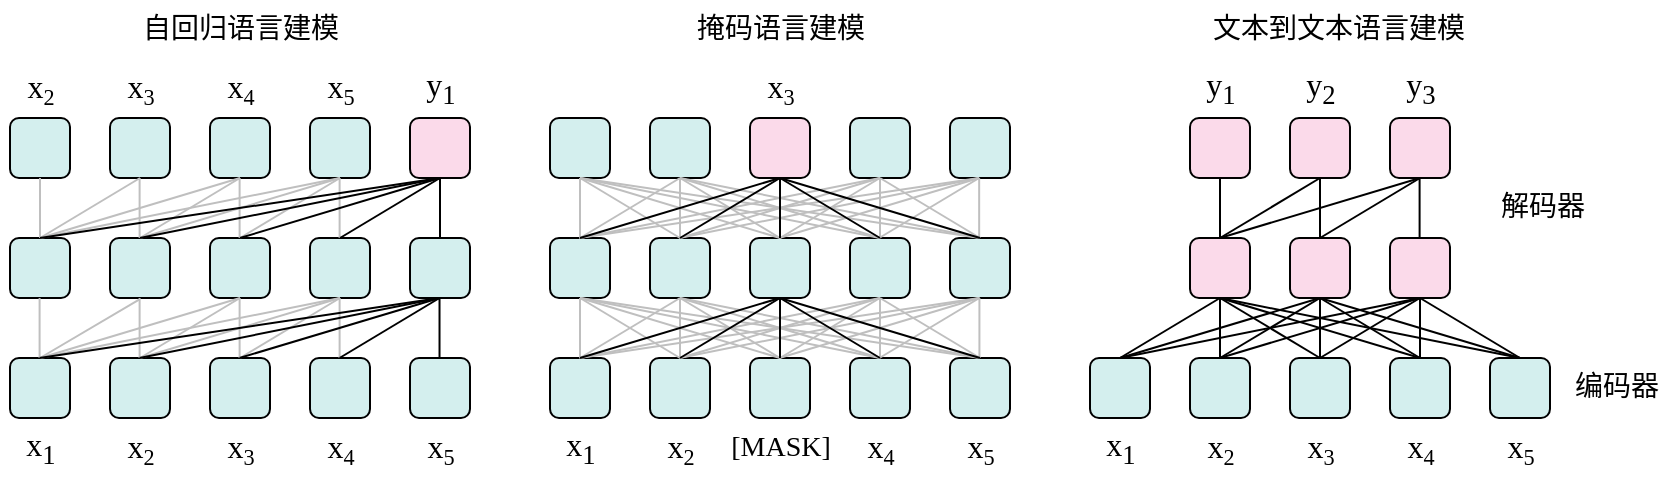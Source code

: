 <mxfile version="26.1.0">
  <diagram name="第 1 页" id="ln7_78RblywXNEpEDHzM">
    <mxGraphModel dx="1213" dy="815" grid="1" gridSize="10" guides="1" tooltips="1" connect="1" arrows="1" fold="1" page="1" pageScale="1" pageWidth="827" pageHeight="1169" math="0" shadow="0">
      <root>
        <mxCell id="0" />
        <mxCell id="1" parent="0" />
        <mxCell id="506H9jsnksi4IiLtCp6k-26" value="" style="rounded=1;whiteSpace=wrap;html=1;aspect=fixed;fillColor=light-dark(#d4efee, #ededed);" vertex="1" parent="1">
          <mxGeometry x="395" y="274" width="30" height="30" as="geometry" />
        </mxCell>
        <mxCell id="506H9jsnksi4IiLtCp6k-28" value="" style="rounded=1;whiteSpace=wrap;html=1;aspect=fixed;fillColor=light-dark(#d4efee, #ededed);" vertex="1" parent="1">
          <mxGeometry x="445" y="274" width="30" height="30" as="geometry" />
        </mxCell>
        <mxCell id="506H9jsnksi4IiLtCp6k-29" value="" style="rounded=1;whiteSpace=wrap;html=1;aspect=fixed;fillColor=light-dark(#fbdaea, #ededed);strokeColor=default;align=center;verticalAlign=middle;fontFamily=Helvetica;fontSize=12;fontColor=default;" vertex="1" parent="1">
          <mxGeometry x="495" y="274" width="30" height="30" as="geometry" />
        </mxCell>
        <mxCell id="506H9jsnksi4IiLtCp6k-30" value="" style="rounded=1;whiteSpace=wrap;html=1;aspect=fixed;fillColor=light-dark(#d4efee, #ededed);" vertex="1" parent="1">
          <mxGeometry x="545" y="274" width="30" height="30" as="geometry" />
        </mxCell>
        <mxCell id="506H9jsnksi4IiLtCp6k-31" value="" style="rounded=1;whiteSpace=wrap;html=1;aspect=fixed;fillColor=light-dark(#d4efee, #ededed);" vertex="1" parent="1">
          <mxGeometry x="595" y="274" width="30" height="30" as="geometry" />
        </mxCell>
        <mxCell id="506H9jsnksi4IiLtCp6k-32" value="" style="rounded=1;whiteSpace=wrap;html=1;aspect=fixed;fillColor=light-dark(#d4efee, #ededed);" vertex="1" parent="1">
          <mxGeometry x="395" y="334" width="30" height="30" as="geometry" />
        </mxCell>
        <mxCell id="506H9jsnksi4IiLtCp6k-33" value="" style="rounded=1;whiteSpace=wrap;html=1;aspect=fixed;fillColor=light-dark(#d4efee, #ededed);" vertex="1" parent="1">
          <mxGeometry x="445" y="334" width="30" height="30" as="geometry" />
        </mxCell>
        <mxCell id="506H9jsnksi4IiLtCp6k-34" value="" style="rounded=1;whiteSpace=wrap;html=1;aspect=fixed;fillColor=light-dark(#d4efee, #ededed);" vertex="1" parent="1">
          <mxGeometry x="495" y="334" width="30" height="30" as="geometry" />
        </mxCell>
        <mxCell id="506H9jsnksi4IiLtCp6k-37" value="" style="rounded=1;whiteSpace=wrap;html=1;aspect=fixed;fillColor=light-dark(#d4efee, #ededed);" vertex="1" parent="1">
          <mxGeometry x="395" y="394" width="30" height="30" as="geometry" />
        </mxCell>
        <mxCell id="506H9jsnksi4IiLtCp6k-38" value="" style="rounded=1;whiteSpace=wrap;html=1;aspect=fixed;fillColor=light-dark(#d4efee, #ededed);" vertex="1" parent="1">
          <mxGeometry x="445" y="394" width="30" height="30" as="geometry" />
        </mxCell>
        <mxCell id="506H9jsnksi4IiLtCp6k-39" value="" style="rounded=1;whiteSpace=wrap;html=1;aspect=fixed;fillColor=light-dark(#d4efee, #ededed);" vertex="1" parent="1">
          <mxGeometry x="495" y="394" width="30" height="30" as="geometry" />
        </mxCell>
        <mxCell id="506H9jsnksi4IiLtCp6k-40" value="" style="rounded=1;whiteSpace=wrap;html=1;aspect=fixed;fillColor=light-dark(#d4efee, #ededed);" vertex="1" parent="1">
          <mxGeometry x="545" y="394" width="30" height="30" as="geometry" />
        </mxCell>
        <mxCell id="506H9jsnksi4IiLtCp6k-41" value="" style="rounded=1;whiteSpace=wrap;html=1;aspect=fixed;fillColor=light-dark(#d4efee, #ededed);" vertex="1" parent="1">
          <mxGeometry x="595" y="394" width="30" height="30" as="geometry" />
        </mxCell>
        <mxCell id="506H9jsnksi4IiLtCp6k-42" value="" style="rounded=1;whiteSpace=wrap;html=1;aspect=fixed;fillColor=light-dark(#d4efee, #ededed);" vertex="1" parent="1">
          <mxGeometry x="125" y="274" width="30" height="30" as="geometry" />
        </mxCell>
        <mxCell id="506H9jsnksi4IiLtCp6k-43" value="" style="rounded=1;whiteSpace=wrap;html=1;aspect=fixed;fillColor=light-dark(#d4efee, #ededed);" vertex="1" parent="1">
          <mxGeometry x="175" y="274" width="30" height="30" as="geometry" />
        </mxCell>
        <mxCell id="506H9jsnksi4IiLtCp6k-44" value="" style="rounded=1;whiteSpace=wrap;html=1;aspect=fixed;fillColor=light-dark(#d4efee, #ededed);" vertex="1" parent="1">
          <mxGeometry x="225" y="274" width="30" height="30" as="geometry" />
        </mxCell>
        <mxCell id="506H9jsnksi4IiLtCp6k-45" value="" style="rounded=1;whiteSpace=wrap;html=1;aspect=fixed;fillColor=light-dark(#d4efee, #ededed);" vertex="1" parent="1">
          <mxGeometry x="275" y="274" width="30" height="30" as="geometry" />
        </mxCell>
        <mxCell id="506H9jsnksi4IiLtCp6k-46" value="" style="rounded=1;whiteSpace=wrap;html=1;aspect=fixed;fillColor=light-dark(#fbdaea, #ededed);" vertex="1" parent="1">
          <mxGeometry x="325" y="274" width="30" height="30" as="geometry" />
        </mxCell>
        <mxCell id="506H9jsnksi4IiLtCp6k-47" value="" style="rounded=1;whiteSpace=wrap;html=1;aspect=fixed;fillColor=light-dark(#d4efee, #ededed);" vertex="1" parent="1">
          <mxGeometry x="125" y="334" width="30" height="30" as="geometry" />
        </mxCell>
        <mxCell id="506H9jsnksi4IiLtCp6k-48" value="" style="rounded=1;whiteSpace=wrap;html=1;aspect=fixed;fillColor=light-dark(#d4efee, #ededed);" vertex="1" parent="1">
          <mxGeometry x="175" y="334" width="30" height="30" as="geometry" />
        </mxCell>
        <mxCell id="506H9jsnksi4IiLtCp6k-49" value="" style="rounded=1;whiteSpace=wrap;html=1;aspect=fixed;fillColor=light-dark(#d4efee, #ededed);" vertex="1" parent="1">
          <mxGeometry x="225" y="334" width="30" height="30" as="geometry" />
        </mxCell>
        <mxCell id="506H9jsnksi4IiLtCp6k-50" value="" style="rounded=1;whiteSpace=wrap;html=1;aspect=fixed;fillColor=light-dark(#d4efee, #ededed);" vertex="1" parent="1">
          <mxGeometry x="275" y="334" width="30" height="30" as="geometry" />
        </mxCell>
        <mxCell id="506H9jsnksi4IiLtCp6k-51" value="" style="rounded=1;whiteSpace=wrap;html=1;aspect=fixed;fillColor=light-dark(#d4efee, #ededed);" vertex="1" parent="1">
          <mxGeometry x="325" y="334" width="30" height="30" as="geometry" />
        </mxCell>
        <mxCell id="506H9jsnksi4IiLtCp6k-52" value="" style="rounded=1;whiteSpace=wrap;html=1;aspect=fixed;fillColor=light-dark(#d4efee, #ededed);" vertex="1" parent="1">
          <mxGeometry x="125" y="394" width="30" height="30" as="geometry" />
        </mxCell>
        <mxCell id="506H9jsnksi4IiLtCp6k-53" value="" style="rounded=1;whiteSpace=wrap;html=1;aspect=fixed;fillColor=light-dark(#d4efee, #ededed);" vertex="1" parent="1">
          <mxGeometry x="175" y="394" width="30" height="30" as="geometry" />
        </mxCell>
        <mxCell id="506H9jsnksi4IiLtCp6k-54" value="" style="rounded=1;whiteSpace=wrap;html=1;aspect=fixed;fillColor=light-dark(#d4efee, #ededed);" vertex="1" parent="1">
          <mxGeometry x="225" y="394" width="30" height="30" as="geometry" />
        </mxCell>
        <mxCell id="506H9jsnksi4IiLtCp6k-55" value="" style="rounded=1;whiteSpace=wrap;html=1;aspect=fixed;fillColor=light-dark(#d4efee, #ededed);" vertex="1" parent="1">
          <mxGeometry x="275" y="394" width="30" height="30" as="geometry" />
        </mxCell>
        <mxCell id="506H9jsnksi4IiLtCp6k-56" value="" style="rounded=1;whiteSpace=wrap;html=1;aspect=fixed;fillColor=light-dark(#d4efee, #ededed);" vertex="1" parent="1">
          <mxGeometry x="325" y="394" width="30" height="30" as="geometry" />
        </mxCell>
        <mxCell id="506H9jsnksi4IiLtCp6k-58" value="" style="rounded=1;whiteSpace=wrap;html=1;aspect=fixed;fillColor=light-dark(#fbdaea, #ededed);strokeColor=default;align=center;verticalAlign=middle;fontFamily=Helvetica;fontSize=12;fontColor=default;" vertex="1" parent="1">
          <mxGeometry x="715" y="274" width="30" height="30" as="geometry" />
        </mxCell>
        <mxCell id="506H9jsnksi4IiLtCp6k-59" value="" style="rounded=1;whiteSpace=wrap;html=1;aspect=fixed;fillColor=light-dark(#fbdaea, #ededed);strokeColor=default;align=center;verticalAlign=middle;fontFamily=Helvetica;fontSize=12;fontColor=default;" vertex="1" parent="1">
          <mxGeometry x="765" y="274" width="30" height="30" as="geometry" />
        </mxCell>
        <mxCell id="506H9jsnksi4IiLtCp6k-60" value="" style="rounded=1;whiteSpace=wrap;html=1;aspect=fixed;fillColor=light-dark(#fbdaea, #ededed);strokeColor=default;align=center;verticalAlign=middle;fontFamily=Helvetica;fontSize=12;fontColor=default;" vertex="1" parent="1">
          <mxGeometry x="815" y="274" width="30" height="30" as="geometry" />
        </mxCell>
        <mxCell id="506H9jsnksi4IiLtCp6k-63" value="" style="rounded=1;whiteSpace=wrap;html=1;aspect=fixed;fillColor=light-dark(#fbdaea, #ededed);strokeColor=default;align=center;verticalAlign=middle;fontFamily=Helvetica;fontSize=12;fontColor=default;" vertex="1" parent="1">
          <mxGeometry x="715" y="334" width="30" height="30" as="geometry" />
        </mxCell>
        <mxCell id="506H9jsnksi4IiLtCp6k-64" value="" style="rounded=1;whiteSpace=wrap;html=1;aspect=fixed;fillColor=light-dark(#fbdaea, #ededed);strokeColor=default;align=center;verticalAlign=middle;fontFamily=Helvetica;fontSize=12;fontColor=default;" vertex="1" parent="1">
          <mxGeometry x="765" y="334" width="30" height="30" as="geometry" />
        </mxCell>
        <mxCell id="506H9jsnksi4IiLtCp6k-65" value="" style="rounded=1;whiteSpace=wrap;html=1;aspect=fixed;fillColor=light-dark(#fbdaea, #ededed);strokeColor=default;align=center;verticalAlign=middle;fontFamily=Helvetica;fontSize=12;fontColor=default;" vertex="1" parent="1">
          <mxGeometry x="815" y="334" width="30" height="30" as="geometry" />
        </mxCell>
        <mxCell id="506H9jsnksi4IiLtCp6k-67" value="" style="rounded=1;whiteSpace=wrap;html=1;aspect=fixed;fillColor=light-dark(#d4efee, #ededed);" vertex="1" parent="1">
          <mxGeometry x="665" y="394" width="30" height="30" as="geometry" />
        </mxCell>
        <mxCell id="506H9jsnksi4IiLtCp6k-68" value="" style="rounded=1;whiteSpace=wrap;html=1;aspect=fixed;fillColor=light-dark(#d4efee, #ededed);" vertex="1" parent="1">
          <mxGeometry x="715" y="394" width="30" height="30" as="geometry" />
        </mxCell>
        <mxCell id="506H9jsnksi4IiLtCp6k-69" value="" style="rounded=1;whiteSpace=wrap;html=1;aspect=fixed;fillColor=light-dark(#d4efee, #ededed);" vertex="1" parent="1">
          <mxGeometry x="765" y="394" width="30" height="30" as="geometry" />
        </mxCell>
        <mxCell id="506H9jsnksi4IiLtCp6k-70" value="" style="rounded=1;whiteSpace=wrap;html=1;aspect=fixed;fillColor=light-dark(#d4efee, #ededed);" vertex="1" parent="1">
          <mxGeometry x="815" y="394" width="30" height="30" as="geometry" />
        </mxCell>
        <mxCell id="506H9jsnksi4IiLtCp6k-71" value="" style="rounded=1;whiteSpace=wrap;html=1;aspect=fixed;fillColor=light-dark(#d4efee, #ededed);" vertex="1" parent="1">
          <mxGeometry x="865" y="394" width="30" height="30" as="geometry" />
        </mxCell>
        <mxCell id="506H9jsnksi4IiLtCp6k-72" value="&lt;font style=&quot;font-size: 16px;&quot; face=&quot;Times New Roman&quot;&gt;x&lt;sub&gt;1&lt;/sub&gt;&lt;/font&gt;" style="text;html=1;align=center;verticalAlign=middle;resizable=0;points=[];autosize=1;strokeColor=none;fillColor=none;" vertex="1" parent="1">
          <mxGeometry x="390" y="419" width="40" height="40" as="geometry" />
        </mxCell>
        <mxCell id="506H9jsnksi4IiLtCp6k-73" value="&lt;font style=&quot;font-size: 16px;&quot; face=&quot;Times New Roman&quot;&gt;x&lt;/font&gt;&lt;font style=&quot;font-size: 13.333px;&quot; face=&quot;Times New Roman&quot;&gt;&lt;sub&gt;2&lt;/sub&gt;&lt;/font&gt;" style="text;html=1;align=center;verticalAlign=middle;resizable=0;points=[];autosize=1;strokeColor=none;fillColor=none;" vertex="1" parent="1">
          <mxGeometry x="440" y="424" width="40" height="30" as="geometry" />
        </mxCell>
        <mxCell id="506H9jsnksi4IiLtCp6k-74" value="&lt;font style=&quot;font-size: 14px;&quot; face=&quot;Times New Roman&quot;&gt;[MASK]&lt;/font&gt;" style="text;html=1;align=center;verticalAlign=middle;resizable=0;points=[];autosize=1;strokeColor=none;fillColor=none;" vertex="1" parent="1">
          <mxGeometry x="475" y="424" width="70" height="30" as="geometry" />
        </mxCell>
        <mxCell id="506H9jsnksi4IiLtCp6k-75" value="&lt;font style=&quot;font-size: 16px;&quot; face=&quot;Times New Roman&quot;&gt;x&lt;/font&gt;&lt;font style=&quot;font-size: 13.333px;&quot; face=&quot;Times New Roman&quot;&gt;&lt;sub&gt;4&lt;/sub&gt;&lt;/font&gt;" style="text;html=1;align=center;verticalAlign=middle;resizable=0;points=[];autosize=1;strokeColor=none;fillColor=none;" vertex="1" parent="1">
          <mxGeometry x="540" y="424" width="40" height="30" as="geometry" />
        </mxCell>
        <mxCell id="506H9jsnksi4IiLtCp6k-76" value="&lt;font style=&quot;font-size: 16px;&quot; face=&quot;Times New Roman&quot;&gt;x&lt;/font&gt;&lt;font style=&quot;font-size: 13.333px;&quot; face=&quot;Times New Roman&quot;&gt;&lt;sub&gt;5&lt;/sub&gt;&lt;/font&gt;" style="text;html=1;align=center;verticalAlign=middle;resizable=0;points=[];autosize=1;strokeColor=none;fillColor=none;" vertex="1" parent="1">
          <mxGeometry x="590" y="424" width="40" height="30" as="geometry" />
        </mxCell>
        <mxCell id="506H9jsnksi4IiLtCp6k-77" value="&lt;font style=&quot;font-size: 16px;&quot; face=&quot;Times New Roman&quot;&gt;x&lt;sub&gt;1&lt;/sub&gt;&lt;/font&gt;" style="text;html=1;align=center;verticalAlign=middle;resizable=0;points=[];autosize=1;strokeColor=none;fillColor=none;" vertex="1" parent="1">
          <mxGeometry x="120" y="419" width="40" height="40" as="geometry" />
        </mxCell>
        <mxCell id="506H9jsnksi4IiLtCp6k-78" value="&lt;font style=&quot;font-size: 16px;&quot; face=&quot;Times New Roman&quot;&gt;x&lt;/font&gt;&lt;font style=&quot;font-size: 13.333px;&quot; face=&quot;Times New Roman&quot;&gt;&lt;sub&gt;2&lt;/sub&gt;&lt;/font&gt;" style="text;html=1;align=center;verticalAlign=middle;resizable=0;points=[];autosize=1;strokeColor=none;fillColor=none;" vertex="1" parent="1">
          <mxGeometry x="170" y="424" width="40" height="30" as="geometry" />
        </mxCell>
        <mxCell id="506H9jsnksi4IiLtCp6k-79" value="&lt;font style=&quot;font-size: 16px;&quot; face=&quot;Times New Roman&quot;&gt;x&lt;/font&gt;&lt;font style=&quot;font-size: 13.333px;&quot; face=&quot;Times New Roman&quot;&gt;&lt;sub&gt;3&lt;/sub&gt;&lt;/font&gt;" style="text;html=1;align=center;verticalAlign=middle;resizable=0;points=[];autosize=1;strokeColor=none;fillColor=none;" vertex="1" parent="1">
          <mxGeometry x="220" y="424" width="40" height="30" as="geometry" />
        </mxCell>
        <mxCell id="506H9jsnksi4IiLtCp6k-80" value="&lt;font style=&quot;font-size: 16px;&quot; face=&quot;Times New Roman&quot;&gt;x&lt;/font&gt;&lt;font style=&quot;font-size: 13.333px;&quot; face=&quot;Times New Roman&quot;&gt;&lt;sub&gt;4&lt;/sub&gt;&lt;/font&gt;" style="text;html=1;align=center;verticalAlign=middle;resizable=0;points=[];autosize=1;strokeColor=none;fillColor=none;" vertex="1" parent="1">
          <mxGeometry x="270" y="424" width="40" height="30" as="geometry" />
        </mxCell>
        <mxCell id="506H9jsnksi4IiLtCp6k-81" value="&lt;font style=&quot;font-size: 16px;&quot; face=&quot;Times New Roman&quot;&gt;x&lt;/font&gt;&lt;font style=&quot;font-size: 13.333px;&quot; face=&quot;Times New Roman&quot;&gt;&lt;sub&gt;5&lt;/sub&gt;&lt;/font&gt;" style="text;html=1;align=center;verticalAlign=middle;resizable=0;points=[];autosize=1;strokeColor=none;fillColor=none;" vertex="1" parent="1">
          <mxGeometry x="320" y="424" width="40" height="30" as="geometry" />
        </mxCell>
        <mxCell id="506H9jsnksi4IiLtCp6k-82" value="&lt;font style=&quot;font-size: 16px;&quot; face=&quot;Times New Roman&quot;&gt;x&lt;sub&gt;1&lt;/sub&gt;&lt;/font&gt;" style="text;html=1;align=center;verticalAlign=middle;resizable=0;points=[];autosize=1;strokeColor=none;fillColor=none;" vertex="1" parent="1">
          <mxGeometry x="660" y="419" width="40" height="40" as="geometry" />
        </mxCell>
        <mxCell id="506H9jsnksi4IiLtCp6k-83" value="&lt;font style=&quot;font-size: 16px;&quot; face=&quot;Times New Roman&quot;&gt;x&lt;/font&gt;&lt;font style=&quot;font-size: 13.333px;&quot; face=&quot;Times New Roman&quot;&gt;&lt;sub&gt;2&lt;/sub&gt;&lt;/font&gt;" style="text;html=1;align=center;verticalAlign=middle;resizable=0;points=[];autosize=1;strokeColor=none;fillColor=none;" vertex="1" parent="1">
          <mxGeometry x="710" y="424" width="40" height="30" as="geometry" />
        </mxCell>
        <mxCell id="506H9jsnksi4IiLtCp6k-84" value="&lt;font style=&quot;font-size: 16px;&quot; face=&quot;Times New Roman&quot;&gt;x&lt;/font&gt;&lt;font style=&quot;font-size: 13.333px;&quot; face=&quot;Times New Roman&quot;&gt;&lt;sub&gt;3&lt;/sub&gt;&lt;/font&gt;" style="text;html=1;align=center;verticalAlign=middle;resizable=0;points=[];autosize=1;strokeColor=none;fillColor=none;" vertex="1" parent="1">
          <mxGeometry x="760" y="424" width="40" height="30" as="geometry" />
        </mxCell>
        <mxCell id="506H9jsnksi4IiLtCp6k-85" value="&lt;font style=&quot;font-size: 16px;&quot; face=&quot;Times New Roman&quot;&gt;x&lt;/font&gt;&lt;font style=&quot;font-size: 13.333px;&quot; face=&quot;Times New Roman&quot;&gt;&lt;sub&gt;4&lt;/sub&gt;&lt;/font&gt;" style="text;html=1;align=center;verticalAlign=middle;resizable=0;points=[];autosize=1;strokeColor=none;fillColor=none;" vertex="1" parent="1">
          <mxGeometry x="810" y="424" width="40" height="30" as="geometry" />
        </mxCell>
        <mxCell id="506H9jsnksi4IiLtCp6k-86" value="&lt;font style=&quot;font-size: 16px;&quot; face=&quot;Times New Roman&quot;&gt;x&lt;/font&gt;&lt;font style=&quot;font-size: 13.333px;&quot; face=&quot;Times New Roman&quot;&gt;&lt;sub&gt;5&lt;/sub&gt;&lt;/font&gt;" style="text;html=1;align=center;verticalAlign=middle;resizable=0;points=[];autosize=1;strokeColor=none;fillColor=none;" vertex="1" parent="1">
          <mxGeometry x="860" y="424" width="40" height="30" as="geometry" />
        </mxCell>
        <mxCell id="506H9jsnksi4IiLtCp6k-87" value="&lt;font style=&quot;font-size: 16px;&quot; face=&quot;Times New Roman&quot;&gt;x&lt;/font&gt;&lt;font style=&quot;font-size: 13.333px;&quot; face=&quot;Times New Roman&quot;&gt;&lt;sub&gt;3&lt;/sub&gt;&lt;/font&gt;" style="text;html=1;align=center;verticalAlign=middle;resizable=0;points=[];autosize=1;strokeColor=none;fillColor=none;" vertex="1" parent="1">
          <mxGeometry x="490" y="244" width="40" height="30" as="geometry" />
        </mxCell>
        <mxCell id="506H9jsnksi4IiLtCp6k-88" value="&lt;font style=&quot;font-size: 16px;&quot; face=&quot;Times New Roman&quot;&gt;x&lt;/font&gt;&lt;font style=&quot;font-size: 13.333px;&quot; face=&quot;Times New Roman&quot;&gt;&lt;sub&gt;2&lt;/sub&gt;&lt;/font&gt;" style="text;html=1;align=center;verticalAlign=middle;resizable=0;points=[];autosize=1;strokeColor=none;fillColor=none;" vertex="1" parent="1">
          <mxGeometry x="120" y="244" width="40" height="30" as="geometry" />
        </mxCell>
        <mxCell id="506H9jsnksi4IiLtCp6k-89" value="&lt;font style=&quot;font-size: 16px;&quot; face=&quot;Times New Roman&quot;&gt;x&lt;/font&gt;&lt;font style=&quot;font-size: 13.333px;&quot; face=&quot;Times New Roman&quot;&gt;&lt;sub&gt;3&lt;/sub&gt;&lt;/font&gt;" style="text;html=1;align=center;verticalAlign=middle;resizable=0;points=[];autosize=1;strokeColor=none;fillColor=none;" vertex="1" parent="1">
          <mxGeometry x="170" y="244" width="40" height="30" as="geometry" />
        </mxCell>
        <mxCell id="506H9jsnksi4IiLtCp6k-90" value="&lt;font style=&quot;font-size: 16px;&quot; face=&quot;Times New Roman&quot;&gt;x&lt;/font&gt;&lt;font style=&quot;font-size: 13.333px;&quot; face=&quot;Times New Roman&quot;&gt;&lt;sub&gt;4&lt;/sub&gt;&lt;/font&gt;" style="text;html=1;align=center;verticalAlign=middle;resizable=0;points=[];autosize=1;strokeColor=none;fillColor=none;" vertex="1" parent="1">
          <mxGeometry x="220" y="244" width="40" height="30" as="geometry" />
        </mxCell>
        <mxCell id="506H9jsnksi4IiLtCp6k-91" value="&lt;font style=&quot;font-size: 16px;&quot; face=&quot;Times New Roman&quot;&gt;x&lt;/font&gt;&lt;font style=&quot;font-size: 13.333px;&quot; face=&quot;Times New Roman&quot;&gt;&lt;sub&gt;5&lt;/sub&gt;&lt;/font&gt;" style="text;html=1;align=center;verticalAlign=middle;resizable=0;points=[];autosize=1;strokeColor=none;fillColor=none;" vertex="1" parent="1">
          <mxGeometry x="270" y="244" width="40" height="30" as="geometry" />
        </mxCell>
        <mxCell id="506H9jsnksi4IiLtCp6k-92" value="&lt;font style=&quot;&quot; face=&quot;Times New Roman&quot;&gt;&lt;span style=&quot;font-size: 16px;&quot;&gt;y&lt;sub&gt;1&lt;/sub&gt;&lt;/span&gt;&lt;/font&gt;" style="text;html=1;align=center;verticalAlign=middle;resizable=0;points=[];autosize=1;strokeColor=none;fillColor=none;" vertex="1" parent="1">
          <mxGeometry x="320" y="239" width="40" height="40" as="geometry" />
        </mxCell>
        <mxCell id="506H9jsnksi4IiLtCp6k-93" value="&lt;font style=&quot;&quot; face=&quot;Times New Roman&quot;&gt;&lt;span style=&quot;font-size: 16px;&quot;&gt;y&lt;sub&gt;1&lt;/sub&gt;&lt;/span&gt;&lt;/font&gt;" style="text;html=1;align=center;verticalAlign=middle;resizable=0;points=[];autosize=1;strokeColor=none;fillColor=none;" vertex="1" parent="1">
          <mxGeometry x="710" y="239" width="40" height="40" as="geometry" />
        </mxCell>
        <mxCell id="506H9jsnksi4IiLtCp6k-94" value="&lt;font style=&quot;&quot; face=&quot;Times New Roman&quot;&gt;&lt;span style=&quot;font-size: 16px;&quot;&gt;y&lt;sub&gt;2&lt;/sub&gt;&lt;/span&gt;&lt;/font&gt;" style="text;html=1;align=center;verticalAlign=middle;resizable=0;points=[];autosize=1;strokeColor=none;fillColor=none;" vertex="1" parent="1">
          <mxGeometry x="760" y="239" width="40" height="40" as="geometry" />
        </mxCell>
        <mxCell id="506H9jsnksi4IiLtCp6k-95" value="&lt;font style=&quot;&quot; face=&quot;Times New Roman&quot;&gt;&lt;span style=&quot;font-size: 16px;&quot;&gt;y&lt;sub&gt;3&lt;/sub&gt;&lt;/span&gt;&lt;/font&gt;" style="text;html=1;align=center;verticalAlign=middle;resizable=0;points=[];autosize=1;strokeColor=none;fillColor=none;" vertex="1" parent="1">
          <mxGeometry x="810" y="239" width="40" height="40" as="geometry" />
        </mxCell>
        <mxCell id="506H9jsnksi4IiLtCp6k-114" value="" style="group;fontStyle=4" vertex="1" connectable="0" parent="1">
          <mxGeometry x="545" y="334" width="80" height="30" as="geometry" />
        </mxCell>
        <mxCell id="506H9jsnksi4IiLtCp6k-35" value="" style="rounded=1;whiteSpace=wrap;html=1;aspect=fixed;fillColor=light-dark(#d4efee, #ededed);fontStyle=4" vertex="1" parent="506H9jsnksi4IiLtCp6k-114">
          <mxGeometry width="30" height="30" as="geometry" />
        </mxCell>
        <mxCell id="506H9jsnksi4IiLtCp6k-36" value="" style="rounded=1;whiteSpace=wrap;html=1;aspect=fixed;fillColor=light-dark(#d4efee, #ededed);fontStyle=4" vertex="1" parent="506H9jsnksi4IiLtCp6k-114">
          <mxGeometry x="50" width="30" height="30" as="geometry" />
        </mxCell>
        <mxCell id="506H9jsnksi4IiLtCp6k-132" value="" style="endArrow=none;html=1;rounded=0;entryX=0.5;entryY=1;entryDx=0;entryDy=0;exitX=0.5;exitY=0;exitDx=0;exitDy=0;strokeColor=light-dark(#bfbfbf, #ededed);" edge="1" parent="1">
          <mxGeometry width="50" height="50" relative="1" as="geometry">
            <mxPoint x="609.58" y="334" as="sourcePoint" />
            <mxPoint x="609.58" y="304" as="targetPoint" />
          </mxGeometry>
        </mxCell>
        <mxCell id="506H9jsnksi4IiLtCp6k-133" value="" style="endArrow=none;html=1;rounded=0;entryX=0.5;entryY=1;entryDx=0;entryDy=0;exitX=0.5;exitY=0;exitDx=0;exitDy=0;strokeColor=light-dark(#bfbfbf, #ededed);" edge="1" parent="1">
          <mxGeometry width="50" height="50" relative="1" as="geometry">
            <mxPoint x="559.58" y="334" as="sourcePoint" />
            <mxPoint x="609.58" y="304" as="targetPoint" />
          </mxGeometry>
        </mxCell>
        <mxCell id="506H9jsnksi4IiLtCp6k-134" value="" style="endArrow=none;html=1;rounded=0;exitX=0.5;exitY=0;exitDx=0;exitDy=0;entryX=0.5;entryY=1;entryDx=0;entryDy=0;strokeColor=light-dark(#bfbfbf, #ededed);" edge="1" parent="1">
          <mxGeometry width="50" height="50" relative="1" as="geometry">
            <mxPoint x="509.58" y="334" as="sourcePoint" />
            <mxPoint x="609.58" y="304" as="targetPoint" />
          </mxGeometry>
        </mxCell>
        <mxCell id="506H9jsnksi4IiLtCp6k-135" value="" style="endArrow=none;html=1;rounded=0;exitX=0.5;exitY=0;exitDx=0;exitDy=0;entryX=0.5;entryY=1;entryDx=0;entryDy=0;strokeColor=light-dark(#bfbfbf, #ededed);" edge="1" parent="1">
          <mxGeometry width="50" height="50" relative="1" as="geometry">
            <mxPoint x="459.58" y="334" as="sourcePoint" />
            <mxPoint x="609.58" y="304" as="targetPoint" />
          </mxGeometry>
        </mxCell>
        <mxCell id="506H9jsnksi4IiLtCp6k-136" value="" style="endArrow=none;html=1;rounded=0;entryX=0.5;entryY=1;entryDx=0;entryDy=0;exitX=0.5;exitY=0;exitDx=0;exitDy=0;strokeColor=light-dark(#bfbfbf, #ededed);" edge="1" parent="1">
          <mxGeometry width="50" height="50" relative="1" as="geometry">
            <mxPoint x="409.58" y="334" as="sourcePoint" />
            <mxPoint x="609.58" y="304" as="targetPoint" />
          </mxGeometry>
        </mxCell>
        <mxCell id="506H9jsnksi4IiLtCp6k-137" value="" style="endArrow=none;html=1;rounded=0;entryX=0.5;entryY=1;entryDx=0;entryDy=0;exitX=0.5;exitY=0;exitDx=0;exitDy=0;strokeColor=light-dark(#bfbfbf, #ededed);" edge="1" parent="1">
          <mxGeometry width="50" height="50" relative="1" as="geometry">
            <mxPoint x="609.71" y="394" as="sourcePoint" />
            <mxPoint x="609.71" y="364" as="targetPoint" />
          </mxGeometry>
        </mxCell>
        <mxCell id="506H9jsnksi4IiLtCp6k-138" value="" style="endArrow=none;html=1;rounded=0;entryX=0.5;entryY=1;entryDx=0;entryDy=0;exitX=0.5;exitY=0;exitDx=0;exitDy=0;strokeColor=light-dark(#bfbfbf, #ededed);" edge="1" parent="1">
          <mxGeometry width="50" height="50" relative="1" as="geometry">
            <mxPoint x="559.71" y="394" as="sourcePoint" />
            <mxPoint x="609.71" y="364" as="targetPoint" />
          </mxGeometry>
        </mxCell>
        <mxCell id="506H9jsnksi4IiLtCp6k-139" value="" style="endArrow=none;html=1;rounded=0;exitX=0.5;exitY=0;exitDx=0;exitDy=0;entryX=0.5;entryY=1;entryDx=0;entryDy=0;strokeColor=light-dark(#bfbfbf, #ededed);" edge="1" parent="1">
          <mxGeometry width="50" height="50" relative="1" as="geometry">
            <mxPoint x="509.71" y="394" as="sourcePoint" />
            <mxPoint x="609.71" y="364" as="targetPoint" />
          </mxGeometry>
        </mxCell>
        <mxCell id="506H9jsnksi4IiLtCp6k-140" value="" style="endArrow=none;html=1;rounded=0;exitX=0.5;exitY=0;exitDx=0;exitDy=0;entryX=0.5;entryY=1;entryDx=0;entryDy=0;strokeColor=light-dark(#bfbfbf, #ededed);" edge="1" parent="1">
          <mxGeometry width="50" height="50" relative="1" as="geometry">
            <mxPoint x="459.71" y="394" as="sourcePoint" />
            <mxPoint x="609.71" y="364" as="targetPoint" />
          </mxGeometry>
        </mxCell>
        <mxCell id="506H9jsnksi4IiLtCp6k-141" value="" style="endArrow=none;html=1;rounded=0;entryX=0.5;entryY=1;entryDx=0;entryDy=0;exitX=0.5;exitY=0;exitDx=0;exitDy=0;strokeColor=light-dark(#bfbfbf, #ededed);" edge="1" parent="1">
          <mxGeometry width="50" height="50" relative="1" as="geometry">
            <mxPoint x="409.71" y="394" as="sourcePoint" />
            <mxPoint x="609.71" y="364" as="targetPoint" />
          </mxGeometry>
        </mxCell>
        <mxCell id="506H9jsnksi4IiLtCp6k-142" value="" style="endArrow=none;html=1;rounded=0;exitX=0.5;exitY=0;exitDx=0;exitDy=0;strokeColor=light-dark(#bfbfbf, #ededed);entryX=0.5;entryY=1;entryDx=0;entryDy=0;" edge="1" parent="1" source="506H9jsnksi4IiLtCp6k-36" target="506H9jsnksi4IiLtCp6k-26">
          <mxGeometry width="50" height="50" relative="1" as="geometry">
            <mxPoint x="633.58" y="354" as="sourcePoint" />
            <mxPoint x="405" y="304" as="targetPoint" />
          </mxGeometry>
        </mxCell>
        <mxCell id="506H9jsnksi4IiLtCp6k-143" value="" style="endArrow=none;html=1;rounded=0;entryX=0.5;entryY=1;entryDx=0;entryDy=0;exitX=0.5;exitY=0;exitDx=0;exitDy=0;strokeColor=light-dark(#bfbfbf, #ededed);" edge="1" parent="1" source="506H9jsnksi4IiLtCp6k-35" target="506H9jsnksi4IiLtCp6k-26">
          <mxGeometry width="50" height="50" relative="1" as="geometry">
            <mxPoint x="579.58" y="354" as="sourcePoint" />
            <mxPoint x="629.58" y="324" as="targetPoint" />
          </mxGeometry>
        </mxCell>
        <mxCell id="506H9jsnksi4IiLtCp6k-144" value="" style="endArrow=none;html=1;rounded=0;exitX=0.5;exitY=0;exitDx=0;exitDy=0;entryX=0.5;entryY=1;entryDx=0;entryDy=0;strokeColor=light-dark(#bfbfbf, #ededed);" edge="1" parent="1" source="506H9jsnksi4IiLtCp6k-34" target="506H9jsnksi4IiLtCp6k-26">
          <mxGeometry width="50" height="50" relative="1" as="geometry">
            <mxPoint x="529.58" y="354" as="sourcePoint" />
            <mxPoint x="629.58" y="324" as="targetPoint" />
          </mxGeometry>
        </mxCell>
        <mxCell id="506H9jsnksi4IiLtCp6k-145" value="" style="endArrow=none;html=1;rounded=0;exitX=0.5;exitY=0;exitDx=0;exitDy=0;entryX=0.5;entryY=1;entryDx=0;entryDy=0;strokeColor=light-dark(#bfbfbf, #ededed);" edge="1" parent="1" source="506H9jsnksi4IiLtCp6k-33" target="506H9jsnksi4IiLtCp6k-26">
          <mxGeometry width="50" height="50" relative="1" as="geometry">
            <mxPoint x="479.58" y="354" as="sourcePoint" />
            <mxPoint x="629.58" y="324" as="targetPoint" />
          </mxGeometry>
        </mxCell>
        <mxCell id="506H9jsnksi4IiLtCp6k-146" value="" style="endArrow=none;html=1;rounded=0;entryX=0.5;entryY=1;entryDx=0;entryDy=0;exitX=0.5;exitY=0;exitDx=0;exitDy=0;strokeColor=light-dark(#bfbfbf, #ededed);" edge="1" parent="1" source="506H9jsnksi4IiLtCp6k-32" target="506H9jsnksi4IiLtCp6k-26">
          <mxGeometry width="50" height="50" relative="1" as="geometry">
            <mxPoint x="429.58" y="354" as="sourcePoint" />
            <mxPoint x="629.58" y="324" as="targetPoint" />
          </mxGeometry>
        </mxCell>
        <mxCell id="506H9jsnksi4IiLtCp6k-147" value="" style="endArrow=none;html=1;rounded=0;exitX=0.5;exitY=0;exitDx=0;exitDy=0;strokeColor=light-dark(#bfbfbf, #ededed);entryX=0.5;entryY=1;entryDx=0;entryDy=0;" edge="1" parent="1">
          <mxGeometry width="50" height="50" relative="1" as="geometry">
            <mxPoint x="610" y="394" as="sourcePoint" />
            <mxPoint x="410" y="364" as="targetPoint" />
          </mxGeometry>
        </mxCell>
        <mxCell id="506H9jsnksi4IiLtCp6k-148" value="" style="endArrow=none;html=1;rounded=0;entryX=0.5;entryY=1;entryDx=0;entryDy=0;exitX=0.5;exitY=0;exitDx=0;exitDy=0;strokeColor=light-dark(#bfbfbf, #ededed);" edge="1" parent="1">
          <mxGeometry width="50" height="50" relative="1" as="geometry">
            <mxPoint x="560" y="394" as="sourcePoint" />
            <mxPoint x="410" y="364" as="targetPoint" />
          </mxGeometry>
        </mxCell>
        <mxCell id="506H9jsnksi4IiLtCp6k-149" value="" style="endArrow=none;html=1;rounded=0;exitX=0.5;exitY=0;exitDx=0;exitDy=0;entryX=0.5;entryY=1;entryDx=0;entryDy=0;strokeColor=light-dark(#bfbfbf, #ededed);" edge="1" parent="1">
          <mxGeometry width="50" height="50" relative="1" as="geometry">
            <mxPoint x="510" y="394" as="sourcePoint" />
            <mxPoint x="410" y="364" as="targetPoint" />
          </mxGeometry>
        </mxCell>
        <mxCell id="506H9jsnksi4IiLtCp6k-150" value="" style="endArrow=none;html=1;rounded=0;exitX=0.5;exitY=0;exitDx=0;exitDy=0;entryX=0.5;entryY=1;entryDx=0;entryDy=0;strokeColor=light-dark(#bfbfbf, #ededed);" edge="1" parent="1">
          <mxGeometry width="50" height="50" relative="1" as="geometry">
            <mxPoint x="460" y="394" as="sourcePoint" />
            <mxPoint x="410" y="364" as="targetPoint" />
          </mxGeometry>
        </mxCell>
        <mxCell id="506H9jsnksi4IiLtCp6k-151" value="" style="endArrow=none;html=1;rounded=0;entryX=0.5;entryY=1;entryDx=0;entryDy=0;exitX=0.5;exitY=0;exitDx=0;exitDy=0;strokeColor=light-dark(#bfbfbf, #ededed);" edge="1" parent="1">
          <mxGeometry width="50" height="50" relative="1" as="geometry">
            <mxPoint x="410" y="394" as="sourcePoint" />
            <mxPoint x="410" y="364" as="targetPoint" />
          </mxGeometry>
        </mxCell>
        <mxCell id="506H9jsnksi4IiLtCp6k-152" value="" style="endArrow=none;html=1;rounded=0;exitX=0.5;exitY=0;exitDx=0;exitDy=0;strokeColor=light-dark(#bfbfbf, #ededed);entryX=0.5;entryY=1;entryDx=0;entryDy=0;" edge="1" parent="1" source="506H9jsnksi4IiLtCp6k-36" target="506H9jsnksi4IiLtCp6k-28">
          <mxGeometry width="50" height="50" relative="1" as="geometry">
            <mxPoint x="630" y="354" as="sourcePoint" />
            <mxPoint x="430" y="324" as="targetPoint" />
          </mxGeometry>
        </mxCell>
        <mxCell id="506H9jsnksi4IiLtCp6k-153" value="" style="endArrow=none;html=1;rounded=0;exitX=0.5;exitY=0;exitDx=0;exitDy=0;strokeColor=light-dark(#bfbfbf, #ededed);entryX=0.5;entryY=1;entryDx=0;entryDy=0;" edge="1" parent="1" source="506H9jsnksi4IiLtCp6k-35" target="506H9jsnksi4IiLtCp6k-28">
          <mxGeometry width="50" height="50" relative="1" as="geometry">
            <mxPoint x="580" y="354" as="sourcePoint" />
            <mxPoint x="505" y="214" as="targetPoint" />
          </mxGeometry>
        </mxCell>
        <mxCell id="506H9jsnksi4IiLtCp6k-154" value="" style="endArrow=none;html=1;rounded=0;exitX=0.5;exitY=0;exitDx=0;exitDy=0;entryX=0.5;entryY=1;entryDx=0;entryDy=0;strokeColor=light-dark(#bfbfbf, #ededed);" edge="1" parent="1" source="506H9jsnksi4IiLtCp6k-34" target="506H9jsnksi4IiLtCp6k-28">
          <mxGeometry width="50" height="50" relative="1" as="geometry">
            <mxPoint x="530" y="354" as="sourcePoint" />
            <mxPoint x="430" y="324" as="targetPoint" />
          </mxGeometry>
        </mxCell>
        <mxCell id="506H9jsnksi4IiLtCp6k-155" value="" style="endArrow=none;html=1;rounded=0;entryX=0.5;entryY=1;entryDx=0;entryDy=0;strokeColor=light-dark(#bfbfbf, #ededed);" edge="1" parent="1" source="506H9jsnksi4IiLtCp6k-33" target="506H9jsnksi4IiLtCp6k-28">
          <mxGeometry width="50" height="50" relative="1" as="geometry">
            <mxPoint x="480" y="354" as="sourcePoint" />
            <mxPoint x="430" y="324" as="targetPoint" />
          </mxGeometry>
        </mxCell>
        <mxCell id="506H9jsnksi4IiLtCp6k-156" value="" style="endArrow=none;html=1;rounded=0;entryX=0.5;entryY=1;entryDx=0;entryDy=0;exitX=0.5;exitY=0;exitDx=0;exitDy=0;strokeColor=light-dark(#bfbfbf, #ededed);" edge="1" parent="1" source="506H9jsnksi4IiLtCp6k-32" target="506H9jsnksi4IiLtCp6k-28">
          <mxGeometry width="50" height="50" relative="1" as="geometry">
            <mxPoint x="430" y="354" as="sourcePoint" />
            <mxPoint x="430" y="324" as="targetPoint" />
          </mxGeometry>
        </mxCell>
        <mxCell id="506H9jsnksi4IiLtCp6k-157" value="" style="endArrow=none;html=1;rounded=0;exitX=0.5;exitY=0;exitDx=0;exitDy=0;strokeColor=light-dark(#bfbfbf, #ededed);entryX=0.5;entryY=1;entryDx=0;entryDy=0;" edge="1" parent="1">
          <mxGeometry width="50" height="50" relative="1" as="geometry">
            <mxPoint x="610" y="394" as="sourcePoint" />
            <mxPoint x="460" y="364" as="targetPoint" />
          </mxGeometry>
        </mxCell>
        <mxCell id="506H9jsnksi4IiLtCp6k-158" value="" style="endArrow=none;html=1;rounded=0;exitX=0.5;exitY=0;exitDx=0;exitDy=0;strokeColor=light-dark(#bfbfbf, #ededed);entryX=0.5;entryY=1;entryDx=0;entryDy=0;" edge="1" parent="1">
          <mxGeometry width="50" height="50" relative="1" as="geometry">
            <mxPoint x="560" y="394" as="sourcePoint" />
            <mxPoint x="460" y="364" as="targetPoint" />
          </mxGeometry>
        </mxCell>
        <mxCell id="506H9jsnksi4IiLtCp6k-159" value="" style="endArrow=none;html=1;rounded=0;exitX=0.5;exitY=0;exitDx=0;exitDy=0;entryX=0.5;entryY=1;entryDx=0;entryDy=0;strokeColor=light-dark(#bfbfbf, #ededed);" edge="1" parent="1">
          <mxGeometry width="50" height="50" relative="1" as="geometry">
            <mxPoint x="510" y="394" as="sourcePoint" />
            <mxPoint x="460" y="364" as="targetPoint" />
          </mxGeometry>
        </mxCell>
        <mxCell id="506H9jsnksi4IiLtCp6k-160" value="" style="endArrow=none;html=1;rounded=0;entryX=0.5;entryY=1;entryDx=0;entryDy=0;strokeColor=light-dark(#bfbfbf, #ededed);" edge="1" parent="1">
          <mxGeometry width="50" height="50" relative="1" as="geometry">
            <mxPoint x="460" y="394" as="sourcePoint" />
            <mxPoint x="460" y="364" as="targetPoint" />
          </mxGeometry>
        </mxCell>
        <mxCell id="506H9jsnksi4IiLtCp6k-161" value="" style="endArrow=none;html=1;rounded=0;entryX=0.5;entryY=1;entryDx=0;entryDy=0;exitX=0.5;exitY=0;exitDx=0;exitDy=0;strokeColor=light-dark(#bfbfbf, #ededed);" edge="1" parent="1">
          <mxGeometry width="50" height="50" relative="1" as="geometry">
            <mxPoint x="410" y="394" as="sourcePoint" />
            <mxPoint x="460" y="364" as="targetPoint" />
          </mxGeometry>
        </mxCell>
        <mxCell id="506H9jsnksi4IiLtCp6k-162" value="" style="endArrow=none;html=1;rounded=0;exitX=0.5;exitY=0;exitDx=0;exitDy=0;strokeColor=light-dark(#bfbfbf, #ededed);entryX=0.5;entryY=1;entryDx=0;entryDy=0;" edge="1" parent="1" source="506H9jsnksi4IiLtCp6k-36" target="506H9jsnksi4IiLtCp6k-30">
          <mxGeometry width="50" height="50" relative="1" as="geometry">
            <mxPoint x="630" y="354" as="sourcePoint" />
            <mxPoint x="480" y="324" as="targetPoint" />
          </mxGeometry>
        </mxCell>
        <mxCell id="506H9jsnksi4IiLtCp6k-163" value="" style="endArrow=none;html=1;rounded=0;strokeColor=light-dark(#bfbfbf, #ededed);entryX=0.5;entryY=1;entryDx=0;entryDy=0;" edge="1" parent="1" source="506H9jsnksi4IiLtCp6k-35" target="506H9jsnksi4IiLtCp6k-30">
          <mxGeometry width="50" height="50" relative="1" as="geometry">
            <mxPoint x="580" y="354" as="sourcePoint" />
            <mxPoint x="480" y="324" as="targetPoint" />
          </mxGeometry>
        </mxCell>
        <mxCell id="506H9jsnksi4IiLtCp6k-164" value="" style="endArrow=none;html=1;rounded=0;exitX=0.5;exitY=0;exitDx=0;exitDy=0;entryX=0.5;entryY=1;entryDx=0;entryDy=0;strokeColor=light-dark(#bfbfbf, #ededed);" edge="1" parent="1" source="506H9jsnksi4IiLtCp6k-34" target="506H9jsnksi4IiLtCp6k-30">
          <mxGeometry width="50" height="50" relative="1" as="geometry">
            <mxPoint x="530" y="354" as="sourcePoint" />
            <mxPoint x="480" y="324" as="targetPoint" />
          </mxGeometry>
        </mxCell>
        <mxCell id="506H9jsnksi4IiLtCp6k-165" value="" style="endArrow=none;html=1;rounded=0;strokeColor=light-dark(#bfbfbf, #ededed);entryX=0.5;entryY=1;entryDx=0;entryDy=0;exitX=0.5;exitY=0;exitDx=0;exitDy=0;" edge="1" parent="1" source="506H9jsnksi4IiLtCp6k-33" target="506H9jsnksi4IiLtCp6k-30">
          <mxGeometry width="50" height="50" relative="1" as="geometry">
            <mxPoint x="480" y="354" as="sourcePoint" />
            <mxPoint x="565" y="304" as="targetPoint" />
          </mxGeometry>
        </mxCell>
        <mxCell id="506H9jsnksi4IiLtCp6k-166" value="" style="endArrow=none;html=1;rounded=0;entryX=0.5;entryY=1;entryDx=0;entryDy=0;exitX=0.5;exitY=0;exitDx=0;exitDy=0;strokeColor=light-dark(#bfbfbf, #ededed);" edge="1" parent="1" source="506H9jsnksi4IiLtCp6k-32" target="506H9jsnksi4IiLtCp6k-30">
          <mxGeometry width="50" height="50" relative="1" as="geometry">
            <mxPoint x="430" y="354" as="sourcePoint" />
            <mxPoint x="480" y="324" as="targetPoint" />
          </mxGeometry>
        </mxCell>
        <mxCell id="506H9jsnksi4IiLtCp6k-167" value="" style="endArrow=none;html=1;rounded=0;exitX=0.5;exitY=0;exitDx=0;exitDy=0;strokeColor=light-dark(#bfbfbf, #ededed);entryX=0.5;entryY=1;entryDx=0;entryDy=0;" edge="1" parent="1">
          <mxGeometry width="50" height="50" relative="1" as="geometry">
            <mxPoint x="610" y="394" as="sourcePoint" />
            <mxPoint x="560" y="364" as="targetPoint" />
          </mxGeometry>
        </mxCell>
        <mxCell id="506H9jsnksi4IiLtCp6k-168" value="" style="endArrow=none;html=1;rounded=0;strokeColor=light-dark(#bfbfbf, #ededed);entryX=0.5;entryY=1;entryDx=0;entryDy=0;" edge="1" parent="1">
          <mxGeometry width="50" height="50" relative="1" as="geometry">
            <mxPoint x="560" y="394" as="sourcePoint" />
            <mxPoint x="560" y="364" as="targetPoint" />
          </mxGeometry>
        </mxCell>
        <mxCell id="506H9jsnksi4IiLtCp6k-169" value="" style="endArrow=none;html=1;rounded=0;exitX=0.5;exitY=0;exitDx=0;exitDy=0;entryX=0.5;entryY=1;entryDx=0;entryDy=0;strokeColor=light-dark(#bfbfbf, #ededed);" edge="1" parent="1">
          <mxGeometry width="50" height="50" relative="1" as="geometry">
            <mxPoint x="510" y="394" as="sourcePoint" />
            <mxPoint x="560" y="364" as="targetPoint" />
          </mxGeometry>
        </mxCell>
        <mxCell id="506H9jsnksi4IiLtCp6k-170" value="" style="endArrow=none;html=1;rounded=0;strokeColor=light-dark(#bfbfbf, #ededed);entryX=0.5;entryY=1;entryDx=0;entryDy=0;exitX=0.5;exitY=0;exitDx=0;exitDy=0;" edge="1" parent="1">
          <mxGeometry width="50" height="50" relative="1" as="geometry">
            <mxPoint x="460" y="394" as="sourcePoint" />
            <mxPoint x="560" y="364" as="targetPoint" />
          </mxGeometry>
        </mxCell>
        <mxCell id="506H9jsnksi4IiLtCp6k-171" value="" style="endArrow=none;html=1;rounded=0;entryX=0.5;entryY=1;entryDx=0;entryDy=0;exitX=0.5;exitY=0;exitDx=0;exitDy=0;strokeColor=light-dark(#bfbfbf, #ededed);" edge="1" parent="1">
          <mxGeometry width="50" height="50" relative="1" as="geometry">
            <mxPoint x="410" y="394" as="sourcePoint" />
            <mxPoint x="560" y="364" as="targetPoint" />
          </mxGeometry>
        </mxCell>
        <mxCell id="506H9jsnksi4IiLtCp6k-116" value="" style="endArrow=none;html=1;rounded=0;exitX=0.5;exitY=0;exitDx=0;exitDy=0;entryX=0.5;entryY=1;entryDx=0;entryDy=0;fontStyle=4" edge="1" parent="1">
          <mxGeometry width="50" height="50" relative="1" as="geometry">
            <mxPoint x="410" y="394" as="sourcePoint" />
            <mxPoint x="510" y="364" as="targetPoint" />
          </mxGeometry>
        </mxCell>
        <mxCell id="506H9jsnksi4IiLtCp6k-117" value="" style="endArrow=none;html=1;rounded=0;exitX=0.5;exitY=0;exitDx=0;exitDy=0;entryX=0.5;entryY=1;entryDx=0;entryDy=0;fontStyle=4" edge="1" parent="1">
          <mxGeometry width="50" height="50" relative="1" as="geometry">
            <mxPoint x="460" y="394" as="sourcePoint" />
            <mxPoint x="510" y="364" as="targetPoint" />
          </mxGeometry>
        </mxCell>
        <mxCell id="506H9jsnksi4IiLtCp6k-118" value="" style="endArrow=none;html=1;rounded=0;exitX=0.5;exitY=0;exitDx=0;exitDy=0;entryX=0.5;entryY=1;entryDx=0;entryDy=0;fontStyle=4" edge="1" parent="1">
          <mxGeometry width="50" height="50" relative="1" as="geometry">
            <mxPoint x="510" y="394" as="sourcePoint" />
            <mxPoint x="510" y="364" as="targetPoint" />
          </mxGeometry>
        </mxCell>
        <mxCell id="506H9jsnksi4IiLtCp6k-119" value="" style="endArrow=none;html=1;rounded=0;exitX=0.5;exitY=0;exitDx=0;exitDy=0;entryX=0.5;entryY=1;entryDx=0;entryDy=0;fontStyle=4" edge="1" parent="1">
          <mxGeometry width="50" height="50" relative="1" as="geometry">
            <mxPoint x="560" y="394" as="sourcePoint" />
            <mxPoint x="510" y="364" as="targetPoint" />
          </mxGeometry>
        </mxCell>
        <mxCell id="506H9jsnksi4IiLtCp6k-120" value="" style="endArrow=none;html=1;rounded=0;exitX=0.5;exitY=0;exitDx=0;exitDy=0;entryX=0.5;entryY=1;entryDx=0;entryDy=0;fontStyle=4" edge="1" parent="1">
          <mxGeometry width="50" height="50" relative="1" as="geometry">
            <mxPoint x="610" y="394" as="sourcePoint" />
            <mxPoint x="510" y="364" as="targetPoint" />
          </mxGeometry>
        </mxCell>
        <mxCell id="506H9jsnksi4IiLtCp6k-97" value="" style="endArrow=none;html=1;rounded=0;exitX=0.5;exitY=0;exitDx=0;exitDy=0;entryX=0.5;entryY=1;entryDx=0;entryDy=0;fontStyle=0" edge="1" parent="1" source="506H9jsnksi4IiLtCp6k-32" target="506H9jsnksi4IiLtCp6k-29">
          <mxGeometry width="50" height="50" relative="1" as="geometry">
            <mxPoint x="805" y="294" as="sourcePoint" />
            <mxPoint x="855" y="244" as="targetPoint" />
          </mxGeometry>
        </mxCell>
        <mxCell id="506H9jsnksi4IiLtCp6k-99" value="" style="endArrow=none;html=1;rounded=0;exitX=0.5;exitY=0;exitDx=0;exitDy=0;entryX=0.5;entryY=1;entryDx=0;entryDy=0;fontStyle=0" edge="1" parent="1" source="506H9jsnksi4IiLtCp6k-33" target="506H9jsnksi4IiLtCp6k-29">
          <mxGeometry width="50" height="50" relative="1" as="geometry">
            <mxPoint x="420" y="344" as="sourcePoint" />
            <mxPoint x="520" y="314" as="targetPoint" />
          </mxGeometry>
        </mxCell>
        <mxCell id="506H9jsnksi4IiLtCp6k-100" value="" style="endArrow=none;html=1;rounded=0;exitX=0.5;exitY=0;exitDx=0;exitDy=0;entryX=0.5;entryY=1;entryDx=0;entryDy=0;fontStyle=0" edge="1" parent="1" source="506H9jsnksi4IiLtCp6k-34" target="506H9jsnksi4IiLtCp6k-29">
          <mxGeometry width="50" height="50" relative="1" as="geometry">
            <mxPoint x="470" y="344" as="sourcePoint" />
            <mxPoint x="520" y="314" as="targetPoint" />
          </mxGeometry>
        </mxCell>
        <mxCell id="506H9jsnksi4IiLtCp6k-101" value="" style="endArrow=none;html=1;rounded=0;exitX=0.5;exitY=0;exitDx=0;exitDy=0;entryX=0.5;entryY=1;entryDx=0;entryDy=0;fontStyle=0" edge="1" parent="1" source="506H9jsnksi4IiLtCp6k-35" target="506H9jsnksi4IiLtCp6k-29">
          <mxGeometry width="50" height="50" relative="1" as="geometry">
            <mxPoint x="520" y="344" as="sourcePoint" />
            <mxPoint x="515" y="304" as="targetPoint" />
          </mxGeometry>
        </mxCell>
        <mxCell id="506H9jsnksi4IiLtCp6k-102" value="" style="endArrow=none;html=1;rounded=0;exitX=0.5;exitY=0;exitDx=0;exitDy=0;entryX=0.5;entryY=1;entryDx=0;entryDy=0;fontStyle=0" edge="1" parent="1" source="506H9jsnksi4IiLtCp6k-36" target="506H9jsnksi4IiLtCp6k-29">
          <mxGeometry width="50" height="50" relative="1" as="geometry">
            <mxPoint x="570" y="344" as="sourcePoint" />
            <mxPoint x="515" y="304" as="targetPoint" />
          </mxGeometry>
        </mxCell>
        <mxCell id="506H9jsnksi4IiLtCp6k-172" value="" style="endArrow=none;html=1;rounded=0;entryX=0.5;entryY=1;entryDx=0;entryDy=0;strokeColor=light-dark(#bfbfbf, #ededed);" edge="1" parent="1" source="506H9jsnksi4IiLtCp6k-47" target="506H9jsnksi4IiLtCp6k-42">
          <mxGeometry width="50" height="50" relative="1" as="geometry">
            <mxPoint x="39.58" y="344" as="sourcePoint" />
            <mxPoint x="39.58" y="314" as="targetPoint" />
          </mxGeometry>
        </mxCell>
        <mxCell id="506H9jsnksi4IiLtCp6k-173" value="" style="endArrow=none;html=1;rounded=0;entryX=0.5;entryY=1;entryDx=0;entryDy=0;exitX=0.5;exitY=0;exitDx=0;exitDy=0;strokeColor=light-dark(#bfbfbf, #ededed);" edge="1" parent="1">
          <mxGeometry width="50" height="50" relative="1" as="geometry">
            <mxPoint x="189.8" y="334" as="sourcePoint" />
            <mxPoint x="189.8" y="304" as="targetPoint" />
          </mxGeometry>
        </mxCell>
        <mxCell id="506H9jsnksi4IiLtCp6k-174" value="" style="endArrow=none;html=1;rounded=0;entryX=0.5;entryY=1;entryDx=0;entryDy=0;exitX=0.5;exitY=0;exitDx=0;exitDy=0;strokeColor=light-dark(#bfbfbf, #ededed);" edge="1" parent="1">
          <mxGeometry width="50" height="50" relative="1" as="geometry">
            <mxPoint x="239.8" y="334" as="sourcePoint" />
            <mxPoint x="239.8" y="304" as="targetPoint" />
          </mxGeometry>
        </mxCell>
        <mxCell id="506H9jsnksi4IiLtCp6k-175" value="" style="endArrow=none;html=1;rounded=0;entryX=0.5;entryY=1;entryDx=0;entryDy=0;exitX=0.5;exitY=0;exitDx=0;exitDy=0;strokeColor=light-dark(#bfbfbf, #ededed);" edge="1" parent="1">
          <mxGeometry width="50" height="50" relative="1" as="geometry">
            <mxPoint x="289.8" y="334" as="sourcePoint" />
            <mxPoint x="289.8" y="304" as="targetPoint" />
          </mxGeometry>
        </mxCell>
        <mxCell id="506H9jsnksi4IiLtCp6k-176" value="" style="endArrow=none;html=1;rounded=0;entryX=0.5;entryY=1;entryDx=0;entryDy=0;exitX=0.5;exitY=0;exitDx=0;exitDy=0;strokeColor=light-dark(#bfbfbf, #ededed);" edge="1" parent="1">
          <mxGeometry width="50" height="50" relative="1" as="geometry">
            <mxPoint x="139.8" y="394" as="sourcePoint" />
            <mxPoint x="139.8" y="364" as="targetPoint" />
          </mxGeometry>
        </mxCell>
        <mxCell id="506H9jsnksi4IiLtCp6k-177" value="" style="endArrow=none;html=1;rounded=0;entryX=0.5;entryY=1;entryDx=0;entryDy=0;exitX=0.5;exitY=0;exitDx=0;exitDy=0;strokeColor=light-dark(#bfbfbf, #ededed);" edge="1" parent="1">
          <mxGeometry width="50" height="50" relative="1" as="geometry">
            <mxPoint x="189.8" y="394" as="sourcePoint" />
            <mxPoint x="189.8" y="364" as="targetPoint" />
          </mxGeometry>
        </mxCell>
        <mxCell id="506H9jsnksi4IiLtCp6k-178" value="" style="endArrow=none;html=1;rounded=0;entryX=0.5;entryY=1;entryDx=0;entryDy=0;exitX=0.5;exitY=0;exitDx=0;exitDy=0;strokeColor=light-dark(#bfbfbf, #ededed);" edge="1" parent="1">
          <mxGeometry width="50" height="50" relative="1" as="geometry">
            <mxPoint x="239.8" y="394" as="sourcePoint" />
            <mxPoint x="239.8" y="364" as="targetPoint" />
          </mxGeometry>
        </mxCell>
        <mxCell id="506H9jsnksi4IiLtCp6k-179" value="" style="endArrow=none;html=1;rounded=0;entryX=0.5;entryY=1;entryDx=0;entryDy=0;exitX=0.5;exitY=0;exitDx=0;exitDy=0;strokeColor=light-dark(#bfbfbf, #ededed);" edge="1" parent="1">
          <mxGeometry width="50" height="50" relative="1" as="geometry">
            <mxPoint x="289.8" y="394" as="sourcePoint" />
            <mxPoint x="289.8" y="364" as="targetPoint" />
          </mxGeometry>
        </mxCell>
        <mxCell id="506H9jsnksi4IiLtCp6k-180" value="" style="endArrow=none;html=1;rounded=0;entryX=0.5;entryY=1;entryDx=0;entryDy=0;strokeColor=light-dark(#bfbfbf, #ededed);exitX=0.5;exitY=0;exitDx=0;exitDy=0;" edge="1" parent="1" source="506H9jsnksi4IiLtCp6k-47" target="506H9jsnksi4IiLtCp6k-43">
          <mxGeometry width="50" height="50" relative="1" as="geometry">
            <mxPoint x="150" y="344" as="sourcePoint" />
            <mxPoint x="150" y="314" as="targetPoint" />
          </mxGeometry>
        </mxCell>
        <mxCell id="506H9jsnksi4IiLtCp6k-181" value="" style="endArrow=none;html=1;rounded=0;strokeColor=light-dark(#bfbfbf, #ededed);exitX=0.5;exitY=0;exitDx=0;exitDy=0;entryX=0.485;entryY=1.027;entryDx=0;entryDy=0;entryPerimeter=0;" edge="1" parent="1" source="506H9jsnksi4IiLtCp6k-52" target="506H9jsnksi4IiLtCp6k-48">
          <mxGeometry width="50" height="50" relative="1" as="geometry">
            <mxPoint x="135" y="404" as="sourcePoint" />
            <mxPoint x="195" y="364" as="targetPoint" />
          </mxGeometry>
        </mxCell>
        <mxCell id="506H9jsnksi4IiLtCp6k-182" value="" style="endArrow=none;html=1;rounded=0;entryX=0.5;entryY=1;entryDx=0;entryDy=0;strokeColor=light-dark(#bfbfbf, #ededed);exitX=0.5;exitY=0;exitDx=0;exitDy=0;" edge="1" parent="1" source="506H9jsnksi4IiLtCp6k-47" target="506H9jsnksi4IiLtCp6k-44">
          <mxGeometry width="50" height="50" relative="1" as="geometry">
            <mxPoint x="150" y="344" as="sourcePoint" />
            <mxPoint x="200" y="314" as="targetPoint" />
          </mxGeometry>
        </mxCell>
        <mxCell id="506H9jsnksi4IiLtCp6k-183" value="" style="endArrow=none;html=1;rounded=0;entryX=0.5;entryY=1;entryDx=0;entryDy=0;strokeColor=light-dark(#bfbfbf, #ededed);exitX=0.5;exitY=0;exitDx=0;exitDy=0;" edge="1" parent="1" source="506H9jsnksi4IiLtCp6k-52" target="506H9jsnksi4IiLtCp6k-49">
          <mxGeometry width="50" height="50" relative="1" as="geometry">
            <mxPoint x="160" y="354" as="sourcePoint" />
            <mxPoint x="210" y="324" as="targetPoint" />
          </mxGeometry>
        </mxCell>
        <mxCell id="506H9jsnksi4IiLtCp6k-184" value="" style="endArrow=none;html=1;rounded=0;entryX=0.5;entryY=1;entryDx=0;entryDy=0;strokeColor=light-dark(#bfbfbf, #ededed);exitX=0.5;exitY=0;exitDx=0;exitDy=0;" edge="1" parent="1" source="506H9jsnksi4IiLtCp6k-48" target="506H9jsnksi4IiLtCp6k-44">
          <mxGeometry width="50" height="50" relative="1" as="geometry">
            <mxPoint x="170" y="364" as="sourcePoint" />
            <mxPoint x="220" y="334" as="targetPoint" />
          </mxGeometry>
        </mxCell>
        <mxCell id="506H9jsnksi4IiLtCp6k-185" value="" style="endArrow=none;html=1;rounded=0;entryX=0.5;entryY=1;entryDx=0;entryDy=0;strokeColor=light-dark(#bfbfbf, #ededed);exitX=0.5;exitY=0;exitDx=0;exitDy=0;" edge="1" parent="1" source="506H9jsnksi4IiLtCp6k-53" target="506H9jsnksi4IiLtCp6k-49">
          <mxGeometry width="50" height="50" relative="1" as="geometry">
            <mxPoint x="180" y="374" as="sourcePoint" />
            <mxPoint x="230" y="344" as="targetPoint" />
          </mxGeometry>
        </mxCell>
        <mxCell id="506H9jsnksi4IiLtCp6k-186" value="" style="endArrow=none;html=1;rounded=0;entryX=0.5;entryY=1;entryDx=0;entryDy=0;strokeColor=light-dark(#bfbfbf, #ededed);exitX=0.5;exitY=0;exitDx=0;exitDy=0;" edge="1" parent="1" source="506H9jsnksi4IiLtCp6k-47" target="506H9jsnksi4IiLtCp6k-45">
          <mxGeometry width="50" height="50" relative="1" as="geometry">
            <mxPoint x="190" y="384" as="sourcePoint" />
            <mxPoint x="240" y="354" as="targetPoint" />
          </mxGeometry>
        </mxCell>
        <mxCell id="506H9jsnksi4IiLtCp6k-187" value="" style="endArrow=none;html=1;rounded=0;entryX=0.5;entryY=1;entryDx=0;entryDy=0;strokeColor=light-dark(#bfbfbf, #ededed);exitX=0.5;exitY=0;exitDx=0;exitDy=0;" edge="1" parent="1" source="506H9jsnksi4IiLtCp6k-48" target="506H9jsnksi4IiLtCp6k-45">
          <mxGeometry width="50" height="50" relative="1" as="geometry">
            <mxPoint x="200" y="394" as="sourcePoint" />
            <mxPoint x="250" y="364" as="targetPoint" />
          </mxGeometry>
        </mxCell>
        <mxCell id="506H9jsnksi4IiLtCp6k-188" value="" style="endArrow=none;html=1;rounded=0;entryX=0.5;entryY=1;entryDx=0;entryDy=0;strokeColor=light-dark(#bfbfbf, #ededed);exitX=0.5;exitY=0;exitDx=0;exitDy=0;" edge="1" parent="1" source="506H9jsnksi4IiLtCp6k-49" target="506H9jsnksi4IiLtCp6k-45">
          <mxGeometry width="50" height="50" relative="1" as="geometry">
            <mxPoint x="210" y="404" as="sourcePoint" />
            <mxPoint x="260" y="374" as="targetPoint" />
          </mxGeometry>
        </mxCell>
        <mxCell id="506H9jsnksi4IiLtCp6k-194" value="" style="endArrow=none;html=1;rounded=0;entryX=0.5;entryY=1;entryDx=0;entryDy=0;strokeColor=light-dark(#bfbfbf, #ededed);exitX=0.5;exitY=0;exitDx=0;exitDy=0;" edge="1" parent="1" source="506H9jsnksi4IiLtCp6k-54" target="506H9jsnksi4IiLtCp6k-50">
          <mxGeometry width="50" height="50" relative="1" as="geometry">
            <mxPoint x="250" y="344" as="sourcePoint" />
            <mxPoint x="300" y="314" as="targetPoint" />
          </mxGeometry>
        </mxCell>
        <mxCell id="506H9jsnksi4IiLtCp6k-195" value="" style="endArrow=none;html=1;rounded=0;entryX=0.5;entryY=1;entryDx=0;entryDy=0;strokeColor=light-dark(#bfbfbf, #ededed);exitX=0.5;exitY=0;exitDx=0;exitDy=0;" edge="1" parent="1" source="506H9jsnksi4IiLtCp6k-53" target="506H9jsnksi4IiLtCp6k-50">
          <mxGeometry width="50" height="50" relative="1" as="geometry">
            <mxPoint x="260" y="354" as="sourcePoint" />
            <mxPoint x="310" y="324" as="targetPoint" />
          </mxGeometry>
        </mxCell>
        <mxCell id="506H9jsnksi4IiLtCp6k-196" value="" style="endArrow=none;html=1;rounded=0;entryX=0.5;entryY=1;entryDx=0;entryDy=0;strokeColor=light-dark(#bfbfbf, #ededed);exitX=0.5;exitY=0;exitDx=0;exitDy=0;" edge="1" parent="1" source="506H9jsnksi4IiLtCp6k-52" target="506H9jsnksi4IiLtCp6k-50">
          <mxGeometry width="50" height="50" relative="1" as="geometry">
            <mxPoint x="270" y="364" as="sourcePoint" />
            <mxPoint x="320" y="334" as="targetPoint" />
          </mxGeometry>
        </mxCell>
        <mxCell id="506H9jsnksi4IiLtCp6k-126" value="" style="endArrow=none;html=1;rounded=0;entryX=0.5;entryY=1;entryDx=0;entryDy=0;exitX=0.5;exitY=0;exitDx=0;exitDy=0;" edge="1" parent="1">
          <mxGeometry width="50" height="50" relative="1" as="geometry">
            <mxPoint x="339.76" y="394" as="sourcePoint" />
            <mxPoint x="339.76" y="364" as="targetPoint" />
          </mxGeometry>
        </mxCell>
        <mxCell id="506H9jsnksi4IiLtCp6k-127" value="" style="endArrow=none;html=1;rounded=0;entryX=0.5;entryY=1;entryDx=0;entryDy=0;exitX=0.5;exitY=0;exitDx=0;exitDy=0;" edge="1" parent="1">
          <mxGeometry width="50" height="50" relative="1" as="geometry">
            <mxPoint x="289.76" y="394" as="sourcePoint" />
            <mxPoint x="339.76" y="364" as="targetPoint" />
          </mxGeometry>
        </mxCell>
        <mxCell id="506H9jsnksi4IiLtCp6k-128" value="" style="endArrow=none;html=1;rounded=0;exitX=0.5;exitY=0;exitDx=0;exitDy=0;entryX=0.5;entryY=1;entryDx=0;entryDy=0;" edge="1" parent="1">
          <mxGeometry width="50" height="50" relative="1" as="geometry">
            <mxPoint x="239.76" y="394" as="sourcePoint" />
            <mxPoint x="339.76" y="364" as="targetPoint" />
          </mxGeometry>
        </mxCell>
        <mxCell id="506H9jsnksi4IiLtCp6k-129" value="" style="endArrow=none;html=1;rounded=0;exitX=0.5;exitY=0;exitDx=0;exitDy=0;entryX=0.5;entryY=1;entryDx=0;entryDy=0;" edge="1" parent="1">
          <mxGeometry width="50" height="50" relative="1" as="geometry">
            <mxPoint x="189.76" y="394" as="sourcePoint" />
            <mxPoint x="339.76" y="364" as="targetPoint" />
          </mxGeometry>
        </mxCell>
        <mxCell id="506H9jsnksi4IiLtCp6k-130" value="" style="endArrow=none;html=1;rounded=0;entryX=0.5;entryY=1;entryDx=0;entryDy=0;exitX=0.5;exitY=0;exitDx=0;exitDy=0;" edge="1" parent="1">
          <mxGeometry width="50" height="50" relative="1" as="geometry">
            <mxPoint x="139.76" y="394" as="sourcePoint" />
            <mxPoint x="339.76" y="364" as="targetPoint" />
          </mxGeometry>
        </mxCell>
        <mxCell id="506H9jsnksi4IiLtCp6k-121" value="" style="endArrow=none;html=1;rounded=0;entryX=0.5;entryY=1;entryDx=0;entryDy=0;exitX=0.5;exitY=0;exitDx=0;exitDy=0;" edge="1" parent="1" source="506H9jsnksi4IiLtCp6k-51" target="506H9jsnksi4IiLtCp6k-46">
          <mxGeometry width="50" height="50" relative="1" as="geometry">
            <mxPoint x="225" y="274" as="sourcePoint" />
            <mxPoint x="275" y="224" as="targetPoint" />
          </mxGeometry>
        </mxCell>
        <mxCell id="506H9jsnksi4IiLtCp6k-122" value="" style="endArrow=none;html=1;rounded=0;entryX=0.5;entryY=1;entryDx=0;entryDy=0;exitX=0.5;exitY=0;exitDx=0;exitDy=0;" edge="1" parent="1" source="506H9jsnksi4IiLtCp6k-50" target="506H9jsnksi4IiLtCp6k-46">
          <mxGeometry width="50" height="50" relative="1" as="geometry">
            <mxPoint x="350" y="344" as="sourcePoint" />
            <mxPoint x="350" y="314" as="targetPoint" />
          </mxGeometry>
        </mxCell>
        <mxCell id="506H9jsnksi4IiLtCp6k-123" value="" style="endArrow=none;html=1;rounded=0;exitX=0.5;exitY=0;exitDx=0;exitDy=0;entryX=0.5;entryY=1;entryDx=0;entryDy=0;" edge="1" parent="1" source="506H9jsnksi4IiLtCp6k-49" target="506H9jsnksi4IiLtCp6k-46">
          <mxGeometry width="50" height="50" relative="1" as="geometry">
            <mxPoint x="360" y="354" as="sourcePoint" />
            <mxPoint x="345" y="304" as="targetPoint" />
          </mxGeometry>
        </mxCell>
        <mxCell id="506H9jsnksi4IiLtCp6k-124" value="" style="endArrow=none;html=1;rounded=0;exitX=0.5;exitY=0;exitDx=0;exitDy=0;entryX=0.5;entryY=1;entryDx=0;entryDy=0;" edge="1" parent="1" source="506H9jsnksi4IiLtCp6k-48" target="506H9jsnksi4IiLtCp6k-46">
          <mxGeometry width="50" height="50" relative="1" as="geometry">
            <mxPoint x="370" y="364" as="sourcePoint" />
            <mxPoint x="335" y="304" as="targetPoint" />
          </mxGeometry>
        </mxCell>
        <mxCell id="506H9jsnksi4IiLtCp6k-125" value="" style="endArrow=none;html=1;rounded=0;entryX=0.5;entryY=1;entryDx=0;entryDy=0;exitX=0.5;exitY=0;exitDx=0;exitDy=0;" edge="1" parent="1" source="506H9jsnksi4IiLtCp6k-47" target="506H9jsnksi4IiLtCp6k-46">
          <mxGeometry width="50" height="50" relative="1" as="geometry">
            <mxPoint x="380" y="374" as="sourcePoint" />
            <mxPoint x="380" y="344" as="targetPoint" />
          </mxGeometry>
        </mxCell>
        <mxCell id="506H9jsnksi4IiLtCp6k-197" value="" style="endArrow=none;html=1;rounded=0;exitX=0.5;exitY=0;exitDx=0;exitDy=0;entryX=0.5;entryY=1;entryDx=0;entryDy=0;fontStyle=4" edge="1" parent="1">
          <mxGeometry width="50" height="50" relative="1" as="geometry">
            <mxPoint x="680" y="394" as="sourcePoint" />
            <mxPoint x="780" y="364" as="targetPoint" />
          </mxGeometry>
        </mxCell>
        <mxCell id="506H9jsnksi4IiLtCp6k-198" value="" style="endArrow=none;html=1;rounded=0;exitX=0.5;exitY=0;exitDx=0;exitDy=0;entryX=0.5;entryY=1;entryDx=0;entryDy=0;fontStyle=4" edge="1" parent="1">
          <mxGeometry width="50" height="50" relative="1" as="geometry">
            <mxPoint x="730" y="394" as="sourcePoint" />
            <mxPoint x="780" y="364" as="targetPoint" />
          </mxGeometry>
        </mxCell>
        <mxCell id="506H9jsnksi4IiLtCp6k-199" value="" style="endArrow=none;html=1;rounded=0;exitX=0.5;exitY=0;exitDx=0;exitDy=0;entryX=0.5;entryY=1;entryDx=0;entryDy=0;fontStyle=4" edge="1" parent="1">
          <mxGeometry width="50" height="50" relative="1" as="geometry">
            <mxPoint x="780" y="394" as="sourcePoint" />
            <mxPoint x="780" y="364" as="targetPoint" />
          </mxGeometry>
        </mxCell>
        <mxCell id="506H9jsnksi4IiLtCp6k-200" value="" style="endArrow=none;html=1;rounded=0;exitX=0.5;exitY=0;exitDx=0;exitDy=0;entryX=0.5;entryY=1;entryDx=0;entryDy=0;fontStyle=4" edge="1" parent="1">
          <mxGeometry width="50" height="50" relative="1" as="geometry">
            <mxPoint x="830" y="394" as="sourcePoint" />
            <mxPoint x="780" y="364" as="targetPoint" />
          </mxGeometry>
        </mxCell>
        <mxCell id="506H9jsnksi4IiLtCp6k-201" value="" style="endArrow=none;html=1;rounded=0;exitX=0.5;exitY=0;exitDx=0;exitDy=0;entryX=0.5;entryY=1;entryDx=0;entryDy=0;fontStyle=4" edge="1" parent="1">
          <mxGeometry width="50" height="50" relative="1" as="geometry">
            <mxPoint x="880" y="394" as="sourcePoint" />
            <mxPoint x="780" y="364" as="targetPoint" />
          </mxGeometry>
        </mxCell>
        <mxCell id="506H9jsnksi4IiLtCp6k-212" value="" style="endArrow=none;html=1;rounded=0;exitX=0.5;exitY=0;exitDx=0;exitDy=0;entryX=0.5;entryY=1;entryDx=0;entryDy=0;" edge="1" parent="1">
          <mxGeometry width="50" height="50" relative="1" as="geometry">
            <mxPoint x="880" y="394" as="sourcePoint" />
            <mxPoint x="730" y="364" as="targetPoint" />
          </mxGeometry>
        </mxCell>
        <mxCell id="506H9jsnksi4IiLtCp6k-213" value="" style="endArrow=none;html=1;rounded=0;exitX=0.5;exitY=0;exitDx=0;exitDy=0;entryX=0.5;entryY=1;entryDx=0;entryDy=0;" edge="1" parent="1">
          <mxGeometry width="50" height="50" relative="1" as="geometry">
            <mxPoint x="830" y="394" as="sourcePoint" />
            <mxPoint x="730" y="364" as="targetPoint" />
          </mxGeometry>
        </mxCell>
        <mxCell id="506H9jsnksi4IiLtCp6k-214" value="" style="endArrow=none;html=1;rounded=0;exitX=0.5;exitY=0;exitDx=0;exitDy=0;entryX=0.5;entryY=1;entryDx=0;entryDy=0;" edge="1" parent="1">
          <mxGeometry width="50" height="50" relative="1" as="geometry">
            <mxPoint x="780" y="394" as="sourcePoint" />
            <mxPoint x="730" y="364" as="targetPoint" />
          </mxGeometry>
        </mxCell>
        <mxCell id="506H9jsnksi4IiLtCp6k-215" value="" style="endArrow=none;html=1;rounded=0;entryX=0.5;entryY=1;entryDx=0;entryDy=0;" edge="1" parent="1">
          <mxGeometry width="50" height="50" relative="1" as="geometry">
            <mxPoint x="730" y="394" as="sourcePoint" />
            <mxPoint x="730" y="364" as="targetPoint" />
          </mxGeometry>
        </mxCell>
        <mxCell id="506H9jsnksi4IiLtCp6k-216" value="" style="endArrow=none;html=1;rounded=0;entryX=0.5;entryY=1;entryDx=0;entryDy=0;exitX=0.5;exitY=0;exitDx=0;exitDy=0;" edge="1" parent="1">
          <mxGeometry width="50" height="50" relative="1" as="geometry">
            <mxPoint x="680" y="394" as="sourcePoint" />
            <mxPoint x="730" y="364" as="targetPoint" />
          </mxGeometry>
        </mxCell>
        <mxCell id="506H9jsnksi4IiLtCp6k-217" value="" style="endArrow=none;html=1;rounded=0;exitX=0.5;exitY=0;exitDx=0;exitDy=0;entryX=0.5;entryY=1;entryDx=0;entryDy=0;" edge="1" parent="1">
          <mxGeometry width="50" height="50" relative="1" as="geometry">
            <mxPoint x="880" y="394" as="sourcePoint" />
            <mxPoint x="830" y="364" as="targetPoint" />
          </mxGeometry>
        </mxCell>
        <mxCell id="506H9jsnksi4IiLtCp6k-218" value="" style="endArrow=none;html=1;rounded=0;entryX=0.5;entryY=1;entryDx=0;entryDy=0;" edge="1" parent="1">
          <mxGeometry width="50" height="50" relative="1" as="geometry">
            <mxPoint x="830" y="394" as="sourcePoint" />
            <mxPoint x="830" y="364" as="targetPoint" />
          </mxGeometry>
        </mxCell>
        <mxCell id="506H9jsnksi4IiLtCp6k-219" value="" style="endArrow=none;html=1;rounded=0;exitX=0.5;exitY=0;exitDx=0;exitDy=0;entryX=0.5;entryY=1;entryDx=0;entryDy=0;" edge="1" parent="1">
          <mxGeometry width="50" height="50" relative="1" as="geometry">
            <mxPoint x="780" y="394" as="sourcePoint" />
            <mxPoint x="830" y="364" as="targetPoint" />
          </mxGeometry>
        </mxCell>
        <mxCell id="506H9jsnksi4IiLtCp6k-220" value="" style="endArrow=none;html=1;rounded=0;entryX=0.5;entryY=1;entryDx=0;entryDy=0;exitX=0.5;exitY=0;exitDx=0;exitDy=0;" edge="1" parent="1">
          <mxGeometry width="50" height="50" relative="1" as="geometry">
            <mxPoint x="730" y="394" as="sourcePoint" />
            <mxPoint x="830" y="364" as="targetPoint" />
          </mxGeometry>
        </mxCell>
        <mxCell id="506H9jsnksi4IiLtCp6k-221" value="" style="endArrow=none;html=1;rounded=0;entryX=0.5;entryY=1;entryDx=0;entryDy=0;exitX=0.5;exitY=0;exitDx=0;exitDy=0;" edge="1" parent="1">
          <mxGeometry width="50" height="50" relative="1" as="geometry">
            <mxPoint x="680" y="394" as="sourcePoint" />
            <mxPoint x="830" y="364" as="targetPoint" />
          </mxGeometry>
        </mxCell>
        <mxCell id="506H9jsnksi4IiLtCp6k-222" value="" style="endArrow=none;html=1;rounded=0;entryX=0.5;entryY=1;entryDx=0;entryDy=0;exitX=0.5;exitY=0;exitDx=0;exitDy=0;" edge="1" parent="1" source="506H9jsnksi4IiLtCp6k-63" target="506H9jsnksi4IiLtCp6k-58">
          <mxGeometry width="50" height="50" relative="1" as="geometry">
            <mxPoint x="637" y="313" as="sourcePoint" />
            <mxPoint x="687" y="263" as="targetPoint" />
          </mxGeometry>
        </mxCell>
        <mxCell id="506H9jsnksi4IiLtCp6k-223" value="" style="endArrow=none;html=1;rounded=0;entryX=0.5;entryY=1;entryDx=0;entryDy=0;exitX=0.5;exitY=0;exitDx=0;exitDy=0;" edge="1" parent="1" source="506H9jsnksi4IiLtCp6k-64" target="506H9jsnksi4IiLtCp6k-59">
          <mxGeometry width="50" height="50" relative="1" as="geometry">
            <mxPoint x="637" y="313" as="sourcePoint" />
            <mxPoint x="687" y="263" as="targetPoint" />
          </mxGeometry>
        </mxCell>
        <mxCell id="506H9jsnksi4IiLtCp6k-224" value="" style="endArrow=none;html=1;rounded=0;entryX=0.5;entryY=1;entryDx=0;entryDy=0;exitX=0.5;exitY=0;exitDx=0;exitDy=0;" edge="1" parent="1">
          <mxGeometry width="50" height="50" relative="1" as="geometry">
            <mxPoint x="829.8" y="334" as="sourcePoint" />
            <mxPoint x="829.8" y="304" as="targetPoint" />
          </mxGeometry>
        </mxCell>
        <mxCell id="506H9jsnksi4IiLtCp6k-225" value="" style="endArrow=none;html=1;rounded=0;entryX=0.5;entryY=1;entryDx=0;entryDy=0;exitX=0.5;exitY=0;exitDx=0;exitDy=0;" edge="1" parent="1" source="506H9jsnksi4IiLtCp6k-63" target="506H9jsnksi4IiLtCp6k-59">
          <mxGeometry width="50" height="50" relative="1" as="geometry">
            <mxPoint x="684" y="331" as="sourcePoint" />
            <mxPoint x="780" y="307" as="targetPoint" />
          </mxGeometry>
        </mxCell>
        <mxCell id="506H9jsnksi4IiLtCp6k-226" value="" style="endArrow=none;html=1;rounded=0;entryX=0.5;entryY=1;entryDx=0;entryDy=0;exitX=0.5;exitY=0;exitDx=0;exitDy=0;" edge="1" parent="1" source="506H9jsnksi4IiLtCp6k-64" target="506H9jsnksi4IiLtCp6k-60">
          <mxGeometry width="50" height="50" relative="1" as="geometry">
            <mxPoint x="800" y="354" as="sourcePoint" />
            <mxPoint x="800" y="324" as="targetPoint" />
          </mxGeometry>
        </mxCell>
        <mxCell id="506H9jsnksi4IiLtCp6k-227" value="" style="endArrow=none;html=1;rounded=0;exitX=0.5;exitY=0;exitDx=0;exitDy=0;" edge="1" parent="1" source="506H9jsnksi4IiLtCp6k-63">
          <mxGeometry width="50" height="50" relative="1" as="geometry">
            <mxPoint x="810" y="364" as="sourcePoint" />
            <mxPoint x="830" y="304" as="targetPoint" />
          </mxGeometry>
        </mxCell>
        <mxCell id="506H9jsnksi4IiLtCp6k-228" value="&lt;font face=&quot;黑体&quot; style=&quot;font-size: 14px;&quot;&gt;解码器&lt;/font&gt;" style="text;html=1;align=center;verticalAlign=middle;resizable=0;points=[];autosize=1;strokeColor=none;fillColor=none;" vertex="1" parent="1">
          <mxGeometry x="861" y="304" width="60" height="29" as="geometry" />
        </mxCell>
        <mxCell id="506H9jsnksi4IiLtCp6k-229" value="&lt;font face=&quot;黑体&quot; style=&quot;font-size: 14px;&quot;&gt;编码器&lt;/font&gt;" style="text;html=1;align=center;verticalAlign=middle;resizable=0;points=[];autosize=1;strokeColor=none;fillColor=none;" vertex="1" parent="1">
          <mxGeometry x="898" y="394" width="60" height="29" as="geometry" />
        </mxCell>
        <mxCell id="506H9jsnksi4IiLtCp6k-230" value="&lt;font face=&quot;黑体&quot;&gt;&lt;span style=&quot;font-size: 14px;&quot;&gt;掩码语言建模&lt;/span&gt;&lt;/font&gt;&lt;span style=&quot;color: rgba(0, 0, 0, 0); font-family: monospace; font-size: 0px; text-align: start;&quot;&gt;%3CmxGraphModel%3E%3Croot%3E%3CmxCell%20id%3D%220%22%2F%3E%3CmxCell%20id%3D%221%22%20parent%3D%220%22%2F%3E%3CmxCell%20id%3D%222%22%20value%3D%22%26lt%3Bfont%20face%3D%26quot%3B%E9%BB%91%E4%BD%93%26quot%3B%20style%3D%26quot%3Bfont-size%3A%2014px%3B%26quot%3B%26gt%3B%E8%A7%A3%E7%A0%81%E5%99%A8%26lt%3B%2Ffont%26gt%3B%22%20style%3D%22text%3Bhtml%3D1%3Balign%3Dcenter%3BverticalAlign%3Dmiddle%3Bresizable%3D0%3Bpoints%3D%5B%5D%3Bautosize%3D1%3BstrokeColor%3Dnone%3BfillColor%3Dnone%3B%22%20vertex%3D%221%22%20parent%3D%221%22%3E%3CmxGeometry%20x%3D%22896%22%20y%3D%22310%22%20width%3D%2260%22%20height%3D%2229%22%20as%3D%22geometry%22%2F%3E%3C%2FmxCell%3E%3C%2Froot%3E%3C%2FmxGraphModel%3E&lt;/span&gt;" style="text;html=1;align=center;verticalAlign=middle;resizable=0;points=[];autosize=1;strokeColor=none;fillColor=none;" vertex="1" parent="1">
          <mxGeometry x="459" y="215" width="102" height="29" as="geometry" />
        </mxCell>
        <mxCell id="506H9jsnksi4IiLtCp6k-231" value="&lt;font face=&quot;黑体&quot;&gt;&lt;span style=&quot;font-size: 14px;&quot;&gt;自回归语言建模&lt;/span&gt;&lt;/font&gt;" style="text;html=1;align=center;verticalAlign=middle;resizable=0;points=[];autosize=1;strokeColor=none;fillColor=none;" vertex="1" parent="1">
          <mxGeometry x="182" y="215" width="116" height="29" as="geometry" />
        </mxCell>
        <mxCell id="506H9jsnksi4IiLtCp6k-232" value="&lt;font face=&quot;黑体&quot;&gt;&lt;span style=&quot;font-size: 14px;&quot;&gt;文本到文本语言建模&lt;/span&gt;&lt;/font&gt;" style="text;html=1;align=center;verticalAlign=middle;resizable=0;points=[];autosize=1;strokeColor=none;fillColor=none;" vertex="1" parent="1">
          <mxGeometry x="717" y="215" width="144" height="29" as="geometry" />
        </mxCell>
      </root>
    </mxGraphModel>
  </diagram>
</mxfile>
